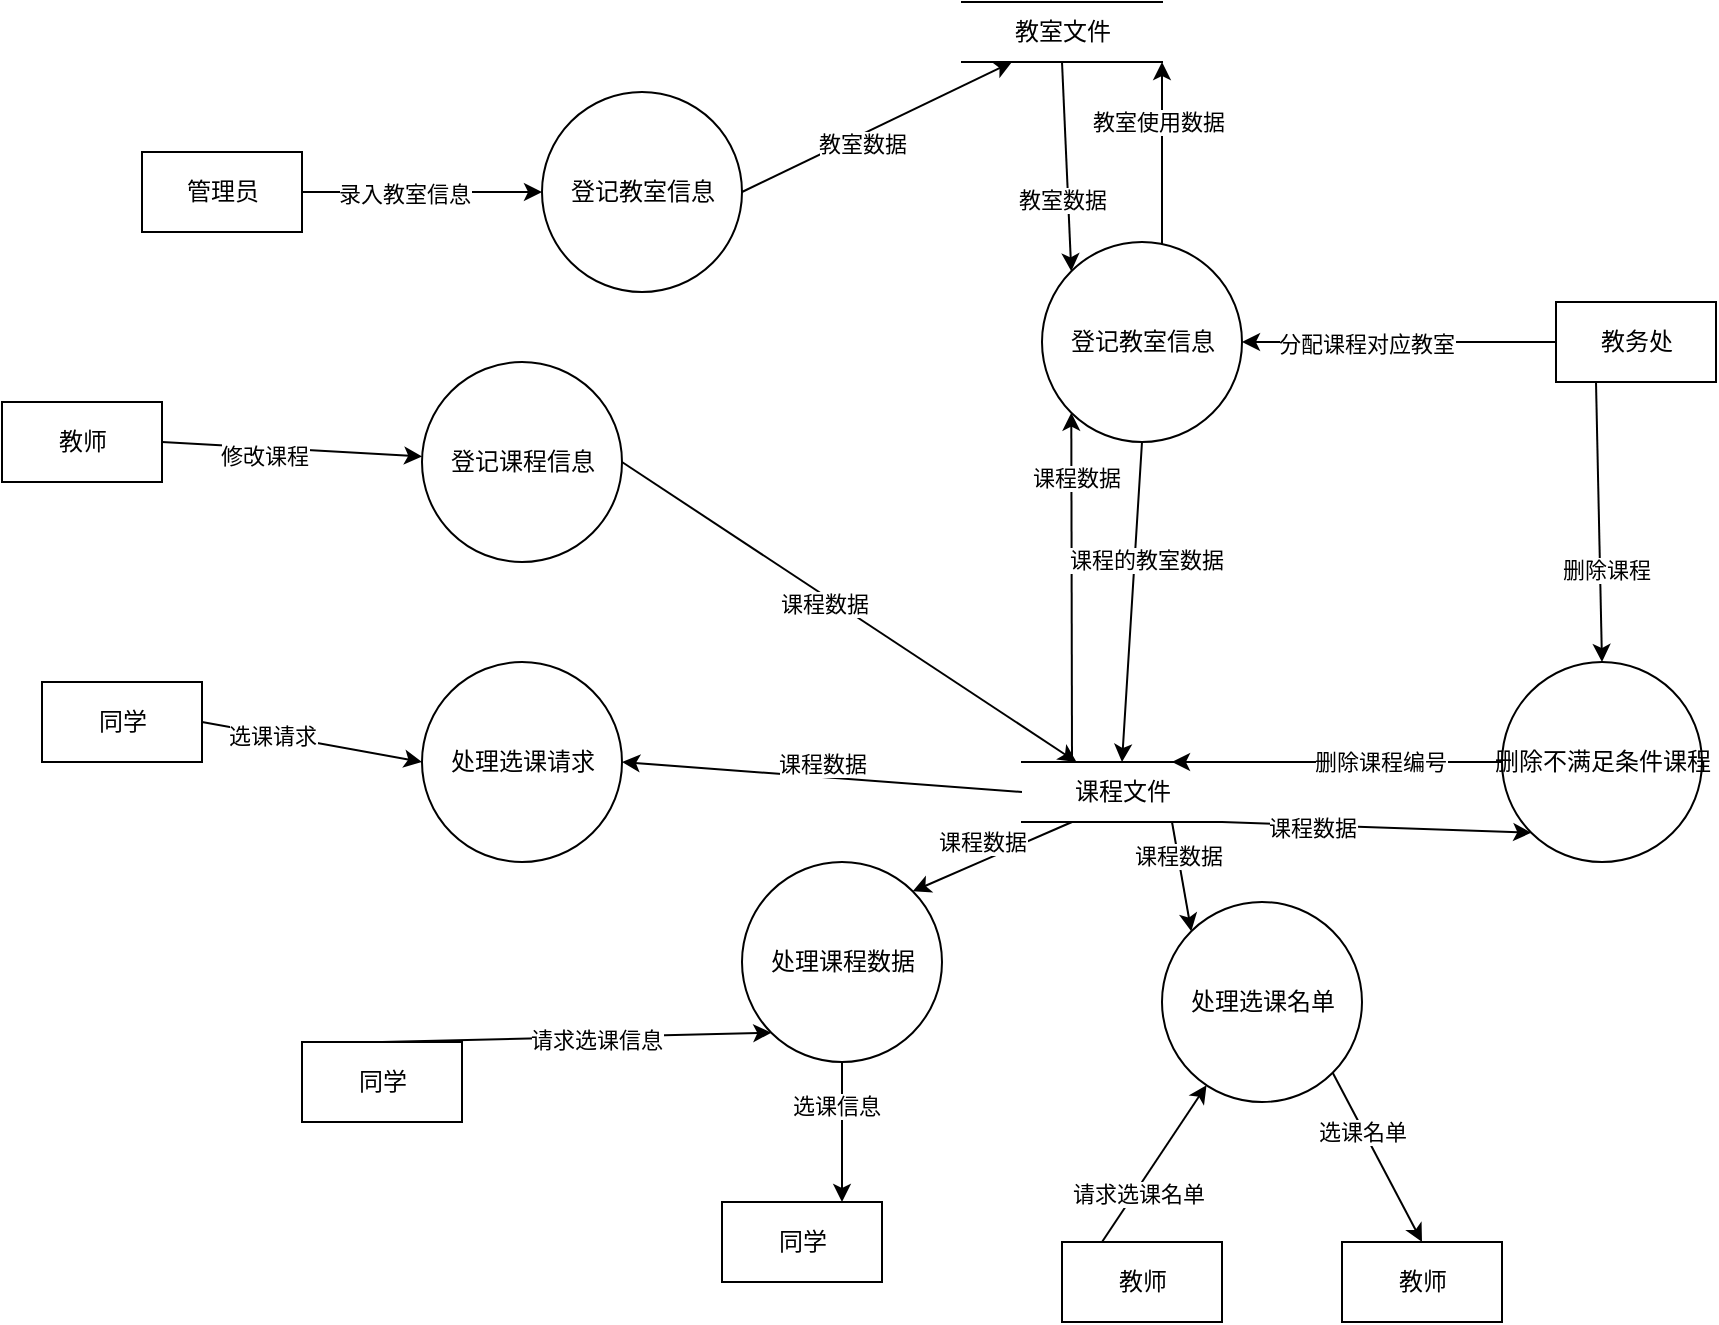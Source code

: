 <mxfile version="15.5.9" type="github">
  <diagram id="C5RBs43oDa-KdzZeNtuy" name="Page-1">
    <mxGraphModel dx="1038" dy="539" grid="1" gridSize="10" guides="1" tooltips="1" connect="1" arrows="1" fold="1" page="1" pageScale="1" pageWidth="827" pageHeight="1169" math="0" shadow="0">
      <root>
        <mxCell id="WIyWlLk6GJQsqaUBKTNV-0" />
        <mxCell id="WIyWlLk6GJQsqaUBKTNV-1" parent="WIyWlLk6GJQsqaUBKTNV-0" />
        <mxCell id="klcvxJCRlaChU0ZgOOpA-2" style="rounded=0;orthogonalLoop=1;jettySize=auto;html=1;exitX=1;exitY=0.5;exitDx=0;exitDy=0;entryX=0;entryY=0.5;entryDx=0;entryDy=0;" edge="1" parent="WIyWlLk6GJQsqaUBKTNV-1" source="klcvxJCRlaChU0ZgOOpA-0" target="klcvxJCRlaChU0ZgOOpA-1">
          <mxGeometry relative="1" as="geometry" />
        </mxCell>
        <mxCell id="klcvxJCRlaChU0ZgOOpA-43" value="录入教室信息" style="edgeLabel;html=1;align=center;verticalAlign=middle;resizable=0;points=[];" vertex="1" connectable="0" parent="klcvxJCRlaChU0ZgOOpA-2">
          <mxGeometry x="-0.16" y="-1" relative="1" as="geometry">
            <mxPoint as="offset" />
          </mxGeometry>
        </mxCell>
        <mxCell id="klcvxJCRlaChU0ZgOOpA-0" value="管理员" style="html=1;dashed=0;whitespace=wrap;" vertex="1" parent="WIyWlLk6GJQsqaUBKTNV-1">
          <mxGeometry x="120" y="165" width="80" height="40" as="geometry" />
        </mxCell>
        <mxCell id="klcvxJCRlaChU0ZgOOpA-5" style="edgeStyle=none;rounded=0;orthogonalLoop=1;jettySize=auto;html=1;exitX=1;exitY=0.5;exitDx=0;exitDy=0;entryX=0.25;entryY=1;entryDx=0;entryDy=0;" edge="1" parent="WIyWlLk6GJQsqaUBKTNV-1" source="klcvxJCRlaChU0ZgOOpA-1" target="klcvxJCRlaChU0ZgOOpA-4">
          <mxGeometry relative="1" as="geometry" />
        </mxCell>
        <mxCell id="klcvxJCRlaChU0ZgOOpA-44" value="教室数据" style="edgeLabel;html=1;align=center;verticalAlign=middle;resizable=0;points=[];" vertex="1" connectable="0" parent="klcvxJCRlaChU0ZgOOpA-5">
          <mxGeometry x="-0.148" y="-4" relative="1" as="geometry">
            <mxPoint as="offset" />
          </mxGeometry>
        </mxCell>
        <mxCell id="klcvxJCRlaChU0ZgOOpA-1" value="登记教室信息" style="shape=ellipse;html=1;dashed=0;whitespace=wrap;aspect=fixed;perimeter=ellipsePerimeter;" vertex="1" parent="WIyWlLk6GJQsqaUBKTNV-1">
          <mxGeometry x="320" y="135" width="100" height="100" as="geometry" />
        </mxCell>
        <mxCell id="klcvxJCRlaChU0ZgOOpA-97" style="edgeStyle=none;rounded=0;orthogonalLoop=1;jettySize=auto;html=1;exitX=0.5;exitY=1;exitDx=0;exitDy=0;entryX=0;entryY=0;entryDx=0;entryDy=0;" edge="1" parent="WIyWlLk6GJQsqaUBKTNV-1" source="klcvxJCRlaChU0ZgOOpA-4" target="klcvxJCRlaChU0ZgOOpA-65">
          <mxGeometry relative="1" as="geometry" />
        </mxCell>
        <mxCell id="klcvxJCRlaChU0ZgOOpA-98" value="教室数据" style="edgeLabel;html=1;align=center;verticalAlign=middle;resizable=0;points=[];" vertex="1" connectable="0" parent="klcvxJCRlaChU0ZgOOpA-97">
          <mxGeometry x="0.309" y="-3" relative="1" as="geometry">
            <mxPoint as="offset" />
          </mxGeometry>
        </mxCell>
        <mxCell id="klcvxJCRlaChU0ZgOOpA-4" value="教室文件" style="html=1;dashed=0;whitespace=wrap;shape=partialRectangle;right=0;left=0;rotation=0;" vertex="1" parent="WIyWlLk6GJQsqaUBKTNV-1">
          <mxGeometry x="530" y="90" width="100" height="30" as="geometry" />
        </mxCell>
        <mxCell id="klcvxJCRlaChU0ZgOOpA-8" style="edgeStyle=none;rounded=0;orthogonalLoop=1;jettySize=auto;html=1;exitX=1;exitY=0.5;exitDx=0;exitDy=0;" edge="1" parent="WIyWlLk6GJQsqaUBKTNV-1" source="klcvxJCRlaChU0ZgOOpA-6" target="klcvxJCRlaChU0ZgOOpA-7">
          <mxGeometry relative="1" as="geometry" />
        </mxCell>
        <mxCell id="klcvxJCRlaChU0ZgOOpA-42" value="修改课程" style="edgeLabel;html=1;align=center;verticalAlign=middle;resizable=0;points=[];" vertex="1" connectable="0" parent="klcvxJCRlaChU0ZgOOpA-8">
          <mxGeometry x="-0.207" y="-4" relative="1" as="geometry">
            <mxPoint as="offset" />
          </mxGeometry>
        </mxCell>
        <mxCell id="klcvxJCRlaChU0ZgOOpA-6" value="教师" style="html=1;dashed=0;whitespace=wrap;" vertex="1" parent="WIyWlLk6GJQsqaUBKTNV-1">
          <mxGeometry x="50" y="290" width="80" height="40" as="geometry" />
        </mxCell>
        <mxCell id="klcvxJCRlaChU0ZgOOpA-13" style="edgeStyle=none;rounded=0;orthogonalLoop=1;jettySize=auto;html=1;exitX=1;exitY=0.5;exitDx=0;exitDy=0;" edge="1" parent="WIyWlLk6GJQsqaUBKTNV-1" source="klcvxJCRlaChU0ZgOOpA-7" target="klcvxJCRlaChU0ZgOOpA-12">
          <mxGeometry relative="1" as="geometry" />
        </mxCell>
        <mxCell id="klcvxJCRlaChU0ZgOOpA-40" value="课程数据" style="edgeLabel;html=1;align=center;verticalAlign=middle;resizable=0;points=[];" vertex="1" connectable="0" parent="klcvxJCRlaChU0ZgOOpA-13">
          <mxGeometry x="-0.097" y="-4" relative="1" as="geometry">
            <mxPoint as="offset" />
          </mxGeometry>
        </mxCell>
        <mxCell id="klcvxJCRlaChU0ZgOOpA-7" value="登记课程信息" style="shape=ellipse;html=1;dashed=0;whitespace=wrap;aspect=fixed;perimeter=ellipsePerimeter;" vertex="1" parent="WIyWlLk6GJQsqaUBKTNV-1">
          <mxGeometry x="260" y="270" width="100" height="100" as="geometry" />
        </mxCell>
        <mxCell id="klcvxJCRlaChU0ZgOOpA-20" style="edgeStyle=none;rounded=0;orthogonalLoop=1;jettySize=auto;html=1;exitX=0;exitY=0.5;exitDx=0;exitDy=0;entryX=1;entryY=0.5;entryDx=0;entryDy=0;" edge="1" parent="WIyWlLk6GJQsqaUBKTNV-1" source="klcvxJCRlaChU0ZgOOpA-12" target="klcvxJCRlaChU0ZgOOpA-17">
          <mxGeometry relative="1" as="geometry" />
        </mxCell>
        <mxCell id="klcvxJCRlaChU0ZgOOpA-21" value="课程数据" style="edgeLabel;html=1;align=center;verticalAlign=middle;resizable=0;points=[];" vertex="1" connectable="0" parent="klcvxJCRlaChU0ZgOOpA-20">
          <mxGeometry x="0.169" y="-4" relative="1" as="geometry">
            <mxPoint x="16" y="-2" as="offset" />
          </mxGeometry>
        </mxCell>
        <mxCell id="klcvxJCRlaChU0ZgOOpA-26" style="edgeStyle=none;rounded=0;orthogonalLoop=1;jettySize=auto;html=1;exitX=0.25;exitY=1;exitDx=0;exitDy=0;entryX=1;entryY=0;entryDx=0;entryDy=0;" edge="1" parent="WIyWlLk6GJQsqaUBKTNV-1" source="klcvxJCRlaChU0ZgOOpA-12" target="klcvxJCRlaChU0ZgOOpA-24">
          <mxGeometry relative="1" as="geometry" />
        </mxCell>
        <mxCell id="klcvxJCRlaChU0ZgOOpA-37" style="edgeStyle=none;rounded=0;orthogonalLoop=1;jettySize=auto;html=1;exitX=0.75;exitY=1;exitDx=0;exitDy=0;entryX=0;entryY=0;entryDx=0;entryDy=0;" edge="1" parent="WIyWlLk6GJQsqaUBKTNV-1" source="klcvxJCRlaChU0ZgOOpA-12" target="klcvxJCRlaChU0ZgOOpA-32">
          <mxGeometry relative="1" as="geometry" />
        </mxCell>
        <mxCell id="klcvxJCRlaChU0ZgOOpA-39" value="课程数据" style="edgeLabel;html=1;align=center;verticalAlign=middle;resizable=0;points=[];" vertex="1" connectable="0" parent="klcvxJCRlaChU0ZgOOpA-37">
          <mxGeometry x="-0.375" relative="1" as="geometry">
            <mxPoint as="offset" />
          </mxGeometry>
        </mxCell>
        <mxCell id="klcvxJCRlaChU0ZgOOpA-74" style="edgeStyle=none;rounded=0;orthogonalLoop=1;jettySize=auto;html=1;exitX=0.25;exitY=0;exitDx=0;exitDy=0;entryX=0;entryY=1;entryDx=0;entryDy=0;" edge="1" parent="WIyWlLk6GJQsqaUBKTNV-1" source="klcvxJCRlaChU0ZgOOpA-12" target="klcvxJCRlaChU0ZgOOpA-65">
          <mxGeometry relative="1" as="geometry" />
        </mxCell>
        <mxCell id="klcvxJCRlaChU0ZgOOpA-75" value="课程数据" style="edgeLabel;html=1;align=center;verticalAlign=middle;resizable=0;points=[];" vertex="1" connectable="0" parent="klcvxJCRlaChU0ZgOOpA-74">
          <mxGeometry x="0.633" y="-2" relative="1" as="geometry">
            <mxPoint as="offset" />
          </mxGeometry>
        </mxCell>
        <mxCell id="klcvxJCRlaChU0ZgOOpA-95" style="edgeStyle=none;rounded=0;orthogonalLoop=1;jettySize=auto;html=1;exitX=1;exitY=1;exitDx=0;exitDy=0;entryX=0;entryY=1;entryDx=0;entryDy=0;" edge="1" parent="WIyWlLk6GJQsqaUBKTNV-1" source="klcvxJCRlaChU0ZgOOpA-12" target="klcvxJCRlaChU0ZgOOpA-51">
          <mxGeometry relative="1" as="geometry" />
        </mxCell>
        <mxCell id="klcvxJCRlaChU0ZgOOpA-96" value="课程数据" style="edgeLabel;html=1;align=center;verticalAlign=middle;resizable=0;points=[];" vertex="1" connectable="0" parent="klcvxJCRlaChU0ZgOOpA-95">
          <mxGeometry x="-0.424" y="-1" relative="1" as="geometry">
            <mxPoint as="offset" />
          </mxGeometry>
        </mxCell>
        <mxCell id="klcvxJCRlaChU0ZgOOpA-12" value="课程文件" style="html=1;dashed=0;whitespace=wrap;shape=partialRectangle;right=0;left=0;rotation=0;" vertex="1" parent="WIyWlLk6GJQsqaUBKTNV-1">
          <mxGeometry x="560" y="470" width="100" height="30" as="geometry" />
        </mxCell>
        <mxCell id="klcvxJCRlaChU0ZgOOpA-18" style="edgeStyle=none;rounded=0;orthogonalLoop=1;jettySize=auto;html=1;exitX=1;exitY=0.5;exitDx=0;exitDy=0;entryX=0;entryY=0.5;entryDx=0;entryDy=0;" edge="1" parent="WIyWlLk6GJQsqaUBKTNV-1" source="klcvxJCRlaChU0ZgOOpA-16" target="klcvxJCRlaChU0ZgOOpA-17">
          <mxGeometry relative="1" as="geometry" />
        </mxCell>
        <mxCell id="klcvxJCRlaChU0ZgOOpA-41" value="选课请求" style="edgeLabel;html=1;align=center;verticalAlign=middle;resizable=0;points=[];" vertex="1" connectable="0" parent="klcvxJCRlaChU0ZgOOpA-18">
          <mxGeometry x="-0.375" relative="1" as="geometry">
            <mxPoint as="offset" />
          </mxGeometry>
        </mxCell>
        <mxCell id="klcvxJCRlaChU0ZgOOpA-16" value="同学" style="html=1;dashed=0;whitespace=wrap;" vertex="1" parent="WIyWlLk6GJQsqaUBKTNV-1">
          <mxGeometry x="70" y="430" width="80" height="40" as="geometry" />
        </mxCell>
        <mxCell id="klcvxJCRlaChU0ZgOOpA-17" value="处理选课请求" style="shape=ellipse;html=1;dashed=0;whitespace=wrap;aspect=fixed;perimeter=ellipsePerimeter;" vertex="1" parent="WIyWlLk6GJQsqaUBKTNV-1">
          <mxGeometry x="260" y="420" width="100" height="100" as="geometry" />
        </mxCell>
        <mxCell id="klcvxJCRlaChU0ZgOOpA-25" style="edgeStyle=none;rounded=0;orthogonalLoop=1;jettySize=auto;html=1;exitX=0.5;exitY=0;exitDx=0;exitDy=0;entryX=0;entryY=1;entryDx=0;entryDy=0;" edge="1" parent="WIyWlLk6GJQsqaUBKTNV-1" source="klcvxJCRlaChU0ZgOOpA-22" target="klcvxJCRlaChU0ZgOOpA-24">
          <mxGeometry relative="1" as="geometry" />
        </mxCell>
        <mxCell id="klcvxJCRlaChU0ZgOOpA-45" value="请求选课信息" style="edgeLabel;html=1;align=center;verticalAlign=middle;resizable=0;points=[];" vertex="1" connectable="0" parent="klcvxJCRlaChU0ZgOOpA-25">
          <mxGeometry x="0.093" y="-1" relative="1" as="geometry">
            <mxPoint as="offset" />
          </mxGeometry>
        </mxCell>
        <mxCell id="klcvxJCRlaChU0ZgOOpA-22" value="同学" style="html=1;dashed=0;whitespace=wrap;" vertex="1" parent="WIyWlLk6GJQsqaUBKTNV-1">
          <mxGeometry x="200" y="610" width="80" height="40" as="geometry" />
        </mxCell>
        <mxCell id="klcvxJCRlaChU0ZgOOpA-27" style="edgeStyle=none;rounded=0;orthogonalLoop=1;jettySize=auto;html=1;exitX=0.5;exitY=1;exitDx=0;exitDy=0;entryX=0.75;entryY=0;entryDx=0;entryDy=0;" edge="1" parent="WIyWlLk6GJQsqaUBKTNV-1" source="klcvxJCRlaChU0ZgOOpA-24" target="klcvxJCRlaChU0ZgOOpA-34">
          <mxGeometry relative="1" as="geometry">
            <Array as="points" />
          </mxGeometry>
        </mxCell>
        <mxCell id="klcvxJCRlaChU0ZgOOpA-46" value="选课信息" style="edgeLabel;html=1;align=center;verticalAlign=middle;resizable=0;points=[];" vertex="1" connectable="0" parent="klcvxJCRlaChU0ZgOOpA-27">
          <mxGeometry x="-0.383" y="-3" relative="1" as="geometry">
            <mxPoint as="offset" />
          </mxGeometry>
        </mxCell>
        <mxCell id="klcvxJCRlaChU0ZgOOpA-24" value="处理课程数据" style="shape=ellipse;html=1;dashed=0;whitespace=wrap;aspect=fixed;perimeter=ellipsePerimeter;" vertex="1" parent="WIyWlLk6GJQsqaUBKTNV-1">
          <mxGeometry x="420" y="520" width="100" height="100" as="geometry" />
        </mxCell>
        <mxCell id="klcvxJCRlaChU0ZgOOpA-30" value="课程数据" style="edgeLabel;html=1;align=center;verticalAlign=middle;resizable=0;points=[];" vertex="1" connectable="0" parent="WIyWlLk6GJQsqaUBKTNV-1">
          <mxGeometry x="539.997" y="510.001" as="geometry" />
        </mxCell>
        <mxCell id="klcvxJCRlaChU0ZgOOpA-33" style="edgeStyle=none;rounded=0;orthogonalLoop=1;jettySize=auto;html=1;exitX=0.25;exitY=0;exitDx=0;exitDy=0;" edge="1" parent="WIyWlLk6GJQsqaUBKTNV-1" source="klcvxJCRlaChU0ZgOOpA-31" target="klcvxJCRlaChU0ZgOOpA-32">
          <mxGeometry relative="1" as="geometry" />
        </mxCell>
        <mxCell id="klcvxJCRlaChU0ZgOOpA-36" value="请求选课名单" style="edgeLabel;html=1;align=center;verticalAlign=middle;resizable=0;points=[];" vertex="1" connectable="0" parent="klcvxJCRlaChU0ZgOOpA-33">
          <mxGeometry x="-0.36" y="-1" relative="1" as="geometry">
            <mxPoint as="offset" />
          </mxGeometry>
        </mxCell>
        <mxCell id="klcvxJCRlaChU0ZgOOpA-31" value="教师" style="html=1;dashed=0;whitespace=wrap;" vertex="1" parent="WIyWlLk6GJQsqaUBKTNV-1">
          <mxGeometry x="580" y="710" width="80" height="40" as="geometry" />
        </mxCell>
        <mxCell id="klcvxJCRlaChU0ZgOOpA-48" style="edgeStyle=none;rounded=0;orthogonalLoop=1;jettySize=auto;html=1;exitX=1;exitY=1;exitDx=0;exitDy=0;entryX=0.5;entryY=0;entryDx=0;entryDy=0;" edge="1" parent="WIyWlLk6GJQsqaUBKTNV-1" source="klcvxJCRlaChU0ZgOOpA-32" target="klcvxJCRlaChU0ZgOOpA-47">
          <mxGeometry relative="1" as="geometry" />
        </mxCell>
        <mxCell id="klcvxJCRlaChU0ZgOOpA-49" value="选课名单" style="edgeLabel;html=1;align=center;verticalAlign=middle;resizable=0;points=[];" vertex="1" connectable="0" parent="klcvxJCRlaChU0ZgOOpA-48">
          <mxGeometry x="-0.323" y="-1" relative="1" as="geometry">
            <mxPoint as="offset" />
          </mxGeometry>
        </mxCell>
        <mxCell id="klcvxJCRlaChU0ZgOOpA-32" value="处理选课名单" style="shape=ellipse;html=1;dashed=0;whitespace=wrap;aspect=fixed;perimeter=ellipsePerimeter;" vertex="1" parent="WIyWlLk6GJQsqaUBKTNV-1">
          <mxGeometry x="630" y="540" width="100" height="100" as="geometry" />
        </mxCell>
        <mxCell id="klcvxJCRlaChU0ZgOOpA-34" value="同学" style="html=1;dashed=0;whitespace=wrap;" vertex="1" parent="WIyWlLk6GJQsqaUBKTNV-1">
          <mxGeometry x="410" y="690" width="80" height="40" as="geometry" />
        </mxCell>
        <mxCell id="klcvxJCRlaChU0ZgOOpA-47" value="教师" style="html=1;dashed=0;whitespace=wrap;" vertex="1" parent="WIyWlLk6GJQsqaUBKTNV-1">
          <mxGeometry x="720" y="710" width="80" height="40" as="geometry" />
        </mxCell>
        <mxCell id="klcvxJCRlaChU0ZgOOpA-52" style="edgeStyle=none;rounded=0;orthogonalLoop=1;jettySize=auto;html=1;exitX=0.25;exitY=1;exitDx=0;exitDy=0;entryX=0.5;entryY=0;entryDx=0;entryDy=0;" edge="1" parent="WIyWlLk6GJQsqaUBKTNV-1" source="klcvxJCRlaChU0ZgOOpA-50" target="klcvxJCRlaChU0ZgOOpA-51">
          <mxGeometry relative="1" as="geometry" />
        </mxCell>
        <mxCell id="klcvxJCRlaChU0ZgOOpA-53" value="删除课程" style="edgeLabel;html=1;align=center;verticalAlign=middle;resizable=0;points=[];" vertex="1" connectable="0" parent="klcvxJCRlaChU0ZgOOpA-52">
          <mxGeometry x="0.346" y="3" relative="1" as="geometry">
            <mxPoint as="offset" />
          </mxGeometry>
        </mxCell>
        <mxCell id="klcvxJCRlaChU0ZgOOpA-66" style="edgeStyle=none;rounded=0;orthogonalLoop=1;jettySize=auto;html=1;exitX=0;exitY=0.5;exitDx=0;exitDy=0;" edge="1" parent="WIyWlLk6GJQsqaUBKTNV-1" source="klcvxJCRlaChU0ZgOOpA-50" target="klcvxJCRlaChU0ZgOOpA-65">
          <mxGeometry relative="1" as="geometry" />
        </mxCell>
        <mxCell id="klcvxJCRlaChU0ZgOOpA-67" value="分配课程对应教室" style="edgeLabel;html=1;align=center;verticalAlign=middle;resizable=0;points=[];" vertex="1" connectable="0" parent="klcvxJCRlaChU0ZgOOpA-66">
          <mxGeometry x="0.215" y="1" relative="1" as="geometry">
            <mxPoint as="offset" />
          </mxGeometry>
        </mxCell>
        <mxCell id="klcvxJCRlaChU0ZgOOpA-50" value="教务处" style="html=1;dashed=0;whitespace=wrap;" vertex="1" parent="WIyWlLk6GJQsqaUBKTNV-1">
          <mxGeometry x="827" y="240" width="80" height="40" as="geometry" />
        </mxCell>
        <mxCell id="klcvxJCRlaChU0ZgOOpA-60" style="edgeStyle=none;rounded=0;orthogonalLoop=1;jettySize=auto;html=1;exitX=0;exitY=0.5;exitDx=0;exitDy=0;entryX=0.75;entryY=0;entryDx=0;entryDy=0;" edge="1" parent="WIyWlLk6GJQsqaUBKTNV-1" source="klcvxJCRlaChU0ZgOOpA-51" target="klcvxJCRlaChU0ZgOOpA-12">
          <mxGeometry relative="1" as="geometry" />
        </mxCell>
        <mxCell id="klcvxJCRlaChU0ZgOOpA-61" value="删除课程编号" style="edgeLabel;html=1;align=center;verticalAlign=middle;resizable=0;points=[];" vertex="1" connectable="0" parent="klcvxJCRlaChU0ZgOOpA-60">
          <mxGeometry x="-0.261" y="1" relative="1" as="geometry">
            <mxPoint y="-1" as="offset" />
          </mxGeometry>
        </mxCell>
        <mxCell id="klcvxJCRlaChU0ZgOOpA-51" value="删除不满足条件课程" style="shape=ellipse;html=1;dashed=0;whitespace=wrap;aspect=fixed;perimeter=ellipsePerimeter;" vertex="1" parent="WIyWlLk6GJQsqaUBKTNV-1">
          <mxGeometry x="800" y="420" width="100" height="100" as="geometry" />
        </mxCell>
        <mxCell id="klcvxJCRlaChU0ZgOOpA-62" style="edgeStyle=none;rounded=0;orthogonalLoop=1;jettySize=auto;html=1;exitX=0.5;exitY=1;exitDx=0;exitDy=0;" edge="1" parent="WIyWlLk6GJQsqaUBKTNV-1" source="klcvxJCRlaChU0ZgOOpA-50" target="klcvxJCRlaChU0ZgOOpA-50">
          <mxGeometry relative="1" as="geometry" />
        </mxCell>
        <mxCell id="klcvxJCRlaChU0ZgOOpA-68" style="edgeStyle=none;rounded=0;orthogonalLoop=1;jettySize=auto;html=1;entryX=1;entryY=1;entryDx=0;entryDy=0;exitX=0.6;exitY=0.026;exitDx=0;exitDy=0;exitPerimeter=0;" edge="1" parent="WIyWlLk6GJQsqaUBKTNV-1" source="klcvxJCRlaChU0ZgOOpA-65" target="klcvxJCRlaChU0ZgOOpA-4">
          <mxGeometry relative="1" as="geometry">
            <mxPoint x="750" y="120" as="sourcePoint" />
            <Array as="points">
              <mxPoint x="630" y="120" />
            </Array>
          </mxGeometry>
        </mxCell>
        <mxCell id="klcvxJCRlaChU0ZgOOpA-71" value="教室使用数据" style="edgeLabel;html=1;align=center;verticalAlign=middle;resizable=0;points=[];" vertex="1" connectable="0" parent="klcvxJCRlaChU0ZgOOpA-68">
          <mxGeometry x="0.357" y="3" relative="1" as="geometry">
            <mxPoint x="1" as="offset" />
          </mxGeometry>
        </mxCell>
        <mxCell id="klcvxJCRlaChU0ZgOOpA-69" style="edgeStyle=none;rounded=0;orthogonalLoop=1;jettySize=auto;html=1;exitX=0.5;exitY=1;exitDx=0;exitDy=0;entryX=0.5;entryY=0;entryDx=0;entryDy=0;" edge="1" parent="WIyWlLk6GJQsqaUBKTNV-1" source="klcvxJCRlaChU0ZgOOpA-65" target="klcvxJCRlaChU0ZgOOpA-12">
          <mxGeometry relative="1" as="geometry" />
        </mxCell>
        <mxCell id="klcvxJCRlaChU0ZgOOpA-70" value="课程的教室数据" style="edgeLabel;html=1;align=center;verticalAlign=middle;resizable=0;points=[];" vertex="1" connectable="0" parent="klcvxJCRlaChU0ZgOOpA-69">
          <mxGeometry x="-0.267" y="5" relative="1" as="geometry">
            <mxPoint as="offset" />
          </mxGeometry>
        </mxCell>
        <mxCell id="klcvxJCRlaChU0ZgOOpA-65" value="登记教室信息" style="shape=ellipse;html=1;dashed=0;whitespace=wrap;aspect=fixed;perimeter=ellipsePerimeter;" vertex="1" parent="WIyWlLk6GJQsqaUBKTNV-1">
          <mxGeometry x="570" y="210" width="100" height="100" as="geometry" />
        </mxCell>
      </root>
    </mxGraphModel>
  </diagram>
</mxfile>
